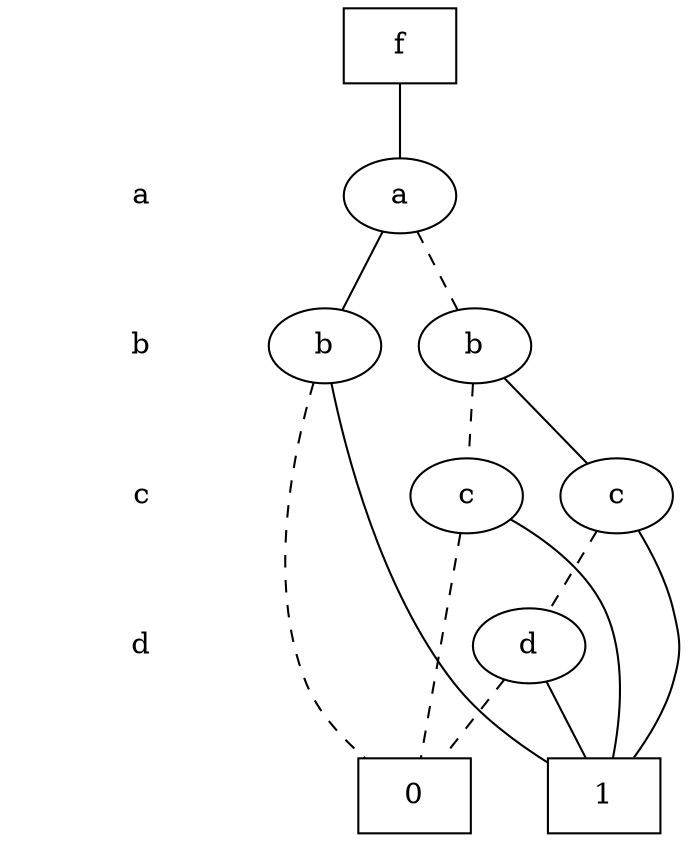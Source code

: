 digraph "DD" {
size = "7.5,10"
center = true;
edge [dir = none];
{ node [shape = plaintext];
  edge [style = invis];
  "CONST NODES" [style = invis];
" a " -> " b " -> " c " -> " d " -> "CONST NODES"; 
}
{ rank = same; node [shape = box]; edge [style = invis];
"  f  "; }
{ rank = same; " a ";
"0x61" [label="a"];
}
{ rank = same; " b ";
"0x5c" [label="b"];
"0x60" [label="b"];
}
{ rank = same; " c ";
"0x5f" [label="c"];
"0x5e" [label="c"];
}
{ rank = same; " d ";
"0x5d" [label="d"];
}
{ rank = same; "CONST NODES";
{ node [shape = box]; "0x49";
"0x48";
}
}
"  f  " -> "0x61" [style = solid];
"0x61" -> "0x5c";
"0x61" -> "0x60" [style = dashed];
"0x5c" -> "0x48";
"0x5c" -> "0x49" [style = dashed];
"0x60" -> "0x5e";
"0x60" -> "0x5f" [style = dashed];
"0x5f" -> "0x48";
"0x5f" -> "0x49" [style = dashed];
"0x5e" -> "0x48";
"0x5e" -> "0x5d" [style = dashed];
"0x5d" -> "0x48";
"0x5d" -> "0x49" [style = dashed];
"0x49" [label = "0"];
"0x48" [label = "1"];
}
